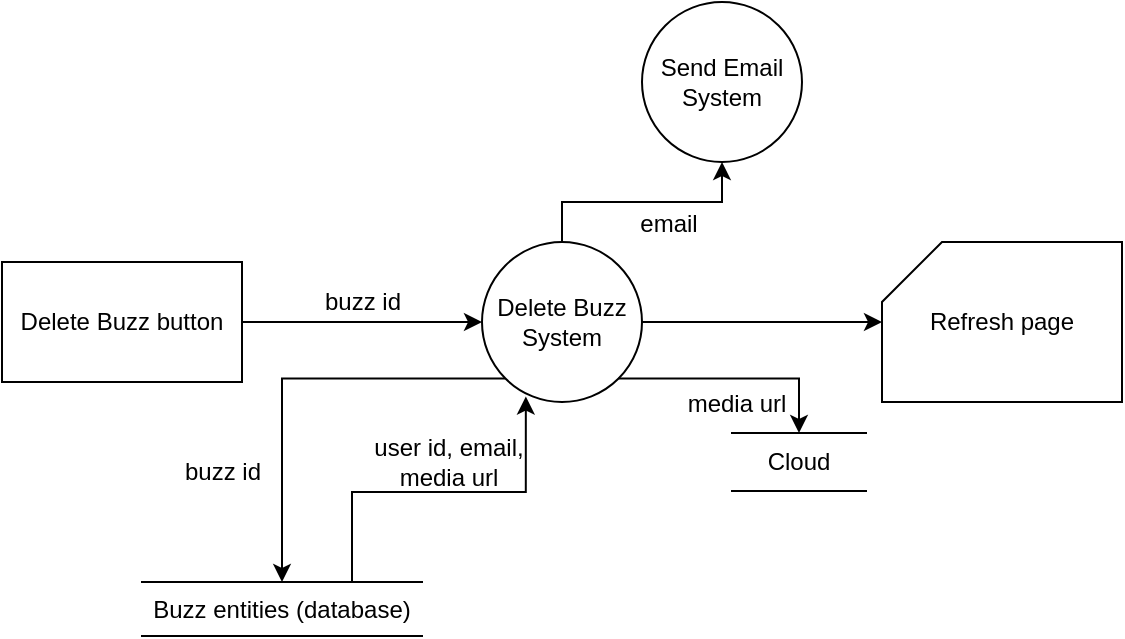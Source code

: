 <mxfile version="20.8.23" type="github">
  <diagram name="第 1 页" id="wSYVRvOqPTS_bNU8-5IR">
    <mxGraphModel dx="1164" dy="608" grid="0" gridSize="10" guides="1" tooltips="1" connect="1" arrows="1" fold="1" page="1" pageScale="1" pageWidth="827" pageHeight="1169" math="0" shadow="0">
      <root>
        <mxCell id="0" />
        <mxCell id="1" parent="0" />
        <mxCell id="ezqPZjXfEJtGR1s8z3-x-3" style="edgeStyle=orthogonalEdgeStyle;rounded=0;orthogonalLoop=1;jettySize=auto;html=1;exitX=1;exitY=0.5;exitDx=0;exitDy=0;entryX=0;entryY=0.5;entryDx=0;entryDy=0;startArrow=none;" parent="1" source="ezqPZjXfEJtGR1s8z3-x-19" target="ezqPZjXfEJtGR1s8z3-x-12" edge="1">
          <mxGeometry relative="1" as="geometry" />
        </mxCell>
        <mxCell id="ezqPZjXfEJtGR1s8z3-x-6" value="Refresh page" style="shape=card;whiteSpace=wrap;html=1;" parent="1" vertex="1">
          <mxGeometry x="600" y="360" width="120" height="80" as="geometry" />
        </mxCell>
        <mxCell id="ezqPZjXfEJtGR1s8z3-x-10" style="edgeStyle=orthogonalEdgeStyle;rounded=0;orthogonalLoop=1;jettySize=auto;html=1;exitX=1;exitY=0.5;exitDx=0;exitDy=0;" parent="1" source="ezqPZjXfEJtGR1s8z3-x-12" target="ezqPZjXfEJtGR1s8z3-x-6" edge="1">
          <mxGeometry relative="1" as="geometry" />
        </mxCell>
        <mxCell id="ezqPZjXfEJtGR1s8z3-x-20" style="edgeStyle=orthogonalEdgeStyle;rounded=0;orthogonalLoop=1;jettySize=auto;html=1;exitX=0;exitY=1;exitDx=0;exitDy=0;entryX=0.5;entryY=0;entryDx=0;entryDy=0;" parent="1" source="ezqPZjXfEJtGR1s8z3-x-12" target="ezqPZjXfEJtGR1s8z3-x-16" edge="1">
          <mxGeometry relative="1" as="geometry" />
        </mxCell>
        <mxCell id="ezqPZjXfEJtGR1s8z3-x-31" style="edgeStyle=orthogonalEdgeStyle;rounded=0;orthogonalLoop=1;jettySize=auto;html=1;exitX=0.5;exitY=0;exitDx=0;exitDy=0;entryX=0.5;entryY=1;entryDx=0;entryDy=0;" parent="1" source="ezqPZjXfEJtGR1s8z3-x-12" target="ezqPZjXfEJtGR1s8z3-x-29" edge="1">
          <mxGeometry relative="1" as="geometry" />
        </mxCell>
        <mxCell id="ezqPZjXfEJtGR1s8z3-x-12" value="Delete Buzz&lt;br&gt;System" style="ellipse;whiteSpace=wrap;html=1;aspect=fixed;" parent="1" vertex="1">
          <mxGeometry x="400" y="360" width="80" height="80" as="geometry" />
        </mxCell>
        <mxCell id="ezqPZjXfEJtGR1s8z3-x-13" value="buzz id" style="text;html=1;align=center;verticalAlign=middle;resizable=0;points=[];autosize=1;strokeColor=none;fillColor=none;" parent="1" vertex="1">
          <mxGeometry x="312" y="377" width="56" height="26" as="geometry" />
        </mxCell>
        <mxCell id="ezqPZjXfEJtGR1s8z3-x-21" style="edgeStyle=orthogonalEdgeStyle;rounded=0;orthogonalLoop=1;jettySize=auto;html=1;exitX=0.75;exitY=0;exitDx=0;exitDy=0;entryX=0.274;entryY=0.966;entryDx=0;entryDy=0;entryPerimeter=0;" parent="1" source="ezqPZjXfEJtGR1s8z3-x-16" target="ezqPZjXfEJtGR1s8z3-x-12" edge="1">
          <mxGeometry relative="1" as="geometry" />
        </mxCell>
        <mxCell id="ezqPZjXfEJtGR1s8z3-x-16" value="Buzz entities&amp;nbsp;(database)" style="shape=partialRectangle;whiteSpace=wrap;html=1;left=0;right=0;fillColor=none;rounded=0;strokeColor=default;fontFamily=Helvetica;fontSize=12;fontColor=default;" parent="1" vertex="1">
          <mxGeometry x="230" y="530" width="140" height="27" as="geometry" />
        </mxCell>
        <mxCell id="ezqPZjXfEJtGR1s8z3-x-17" value="buzz id" style="text;html=1;align=center;verticalAlign=middle;resizable=0;points=[];autosize=1;strokeColor=none;fillColor=none;" parent="1" vertex="1">
          <mxGeometry x="242" y="462" width="56" height="26" as="geometry" />
        </mxCell>
        <mxCell id="ezqPZjXfEJtGR1s8z3-x-19" value="Delete Buzz button" style="rounded=0;whiteSpace=wrap;html=1;" parent="1" vertex="1">
          <mxGeometry x="160" y="370" width="120" height="60" as="geometry" />
        </mxCell>
        <mxCell id="ezqPZjXfEJtGR1s8z3-x-22" value="user id, email,&lt;br&gt;media url" style="text;html=1;align=center;verticalAlign=middle;resizable=0;points=[];autosize=1;strokeColor=none;fillColor=none;" parent="1" vertex="1">
          <mxGeometry x="336" y="450" width="93" height="40" as="geometry" />
        </mxCell>
        <mxCell id="ezqPZjXfEJtGR1s8z3-x-23" style="edgeStyle=orthogonalEdgeStyle;rounded=0;orthogonalLoop=1;jettySize=auto;html=1;exitX=1;exitY=1;exitDx=0;exitDy=0;entryX=0.5;entryY=0;entryDx=0;entryDy=0;" parent="1" source="ezqPZjXfEJtGR1s8z3-x-12" target="ezqPZjXfEJtGR1s8z3-x-25" edge="1">
          <mxGeometry relative="1" as="geometry">
            <mxPoint x="669" y="428" as="sourcePoint" />
          </mxGeometry>
        </mxCell>
        <mxCell id="ezqPZjXfEJtGR1s8z3-x-25" value="Cloud" style="shape=partialRectangle;whiteSpace=wrap;html=1;left=0;right=0;fillColor=none;rounded=0;strokeColor=default;fontFamily=Helvetica;fontSize=12;fontColor=default;" parent="1" vertex="1">
          <mxGeometry x="525" y="455.5" width="67" height="29" as="geometry" />
        </mxCell>
        <mxCell id="ezqPZjXfEJtGR1s8z3-x-27" value="media url" style="text;html=1;align=center;verticalAlign=middle;resizable=0;points=[];autosize=1;strokeColor=none;fillColor=none;" parent="1" vertex="1">
          <mxGeometry x="493" y="428" width="67" height="26" as="geometry" />
        </mxCell>
        <mxCell id="ezqPZjXfEJtGR1s8z3-x-29" value="Send Email System" style="ellipse;whiteSpace=wrap;html=1;aspect=fixed;" parent="1" vertex="1">
          <mxGeometry x="480" y="240" width="80" height="80" as="geometry" />
        </mxCell>
        <mxCell id="ezqPZjXfEJtGR1s8z3-x-40" value="email" style="text;html=1;align=center;verticalAlign=middle;resizable=0;points=[];autosize=1;strokeColor=none;fillColor=none;" parent="1" vertex="1">
          <mxGeometry x="469" y="338" width="47" height="26" as="geometry" />
        </mxCell>
      </root>
    </mxGraphModel>
  </diagram>
</mxfile>
